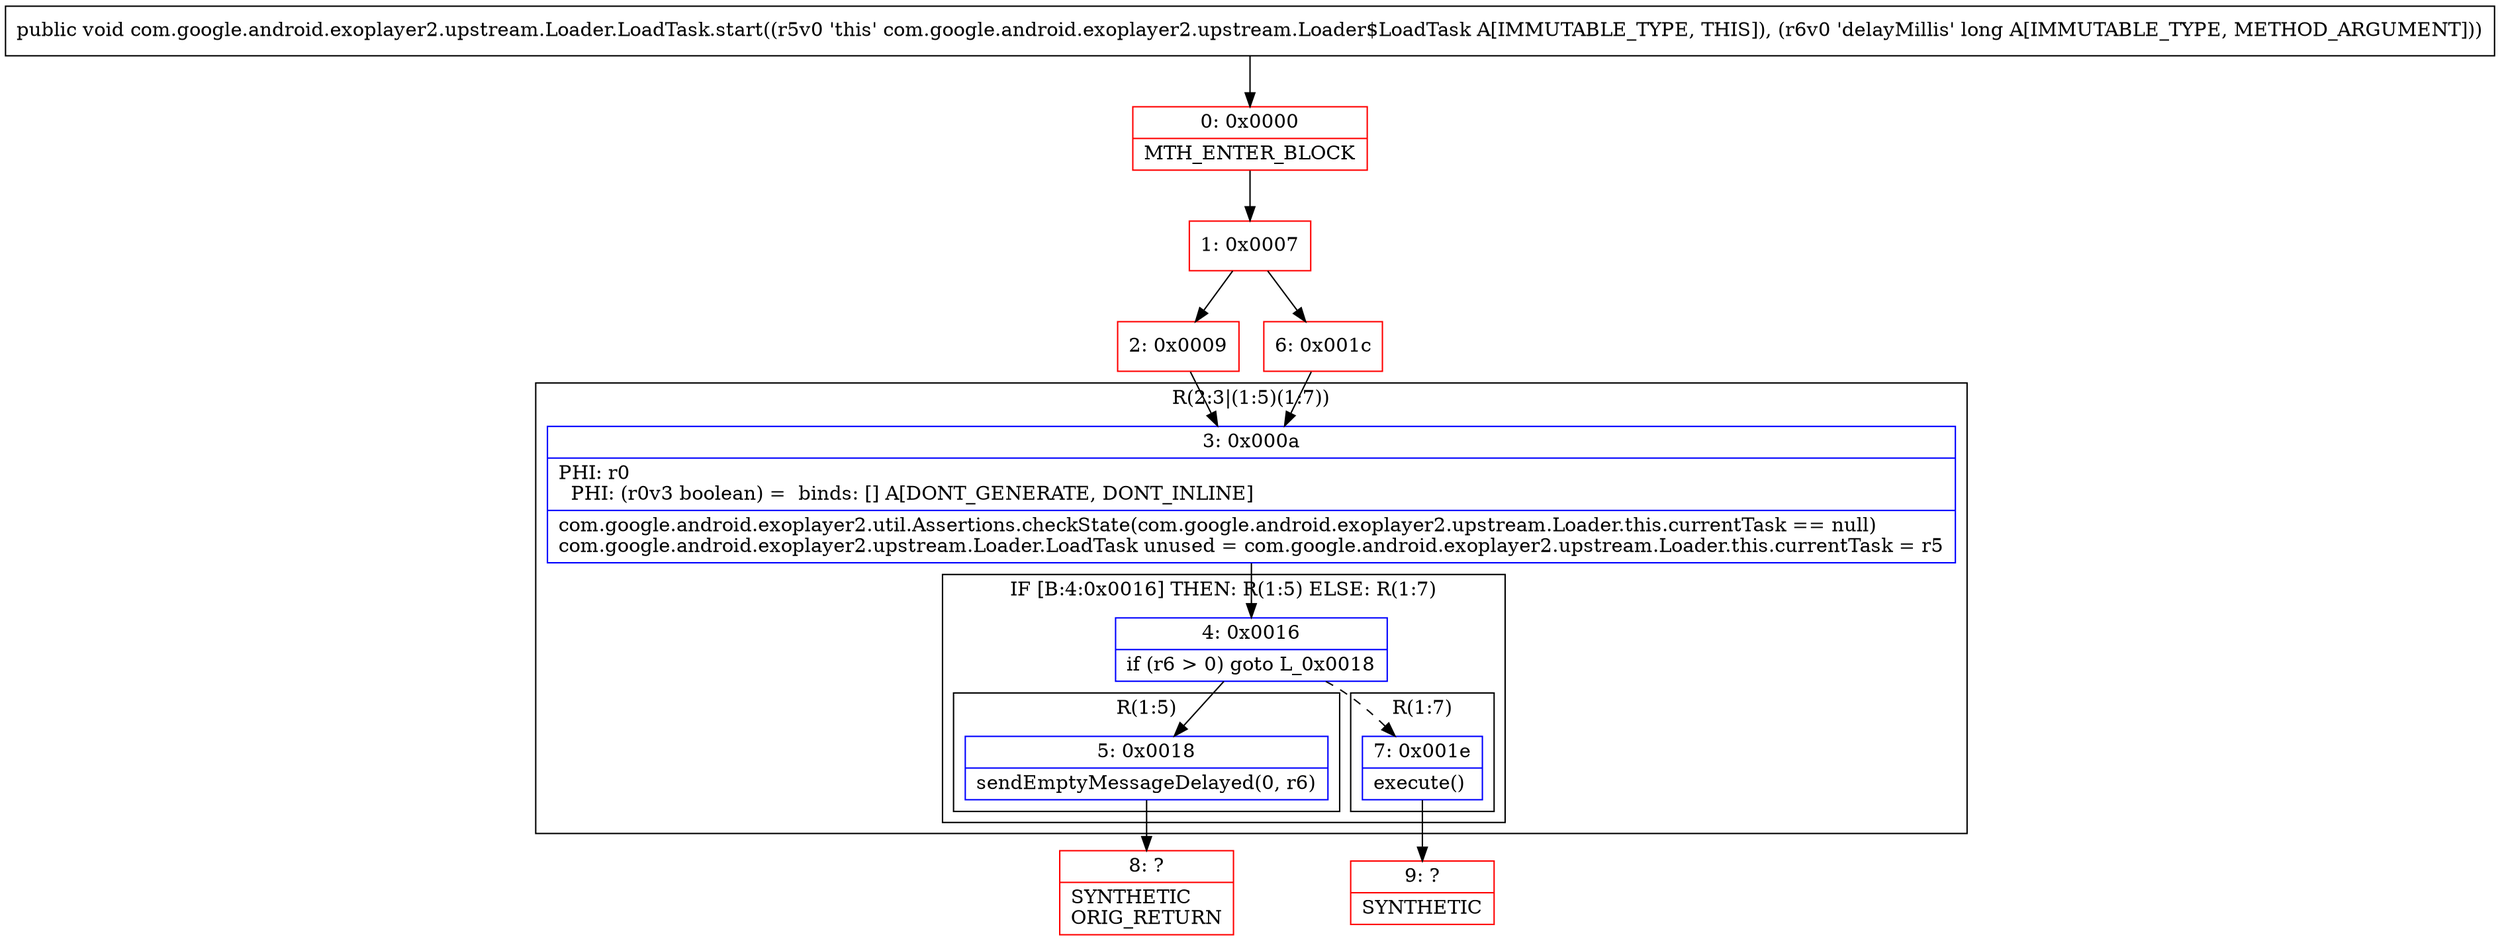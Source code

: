 digraph "CFG forcom.google.android.exoplayer2.upstream.Loader.LoadTask.start(J)V" {
subgraph cluster_Region_1049869772 {
label = "R(2:3|(1:5)(1:7))";
node [shape=record,color=blue];
Node_3 [shape=record,label="{3\:\ 0x000a|PHI: r0 \l  PHI: (r0v3 boolean) =  binds: [] A[DONT_GENERATE, DONT_INLINE]\l|com.google.android.exoplayer2.util.Assertions.checkState(com.google.android.exoplayer2.upstream.Loader.this.currentTask == null)\lcom.google.android.exoplayer2.upstream.Loader.LoadTask unused = com.google.android.exoplayer2.upstream.Loader.this.currentTask = r5\l}"];
subgraph cluster_IfRegion_425492348 {
label = "IF [B:4:0x0016] THEN: R(1:5) ELSE: R(1:7)";
node [shape=record,color=blue];
Node_4 [shape=record,label="{4\:\ 0x0016|if (r6 \> 0) goto L_0x0018\l}"];
subgraph cluster_Region_980174902 {
label = "R(1:5)";
node [shape=record,color=blue];
Node_5 [shape=record,label="{5\:\ 0x0018|sendEmptyMessageDelayed(0, r6)\l}"];
}
subgraph cluster_Region_1122231112 {
label = "R(1:7)";
node [shape=record,color=blue];
Node_7 [shape=record,label="{7\:\ 0x001e|execute()\l}"];
}
}
}
Node_0 [shape=record,color=red,label="{0\:\ 0x0000|MTH_ENTER_BLOCK\l}"];
Node_1 [shape=record,color=red,label="{1\:\ 0x0007}"];
Node_2 [shape=record,color=red,label="{2\:\ 0x0009}"];
Node_6 [shape=record,color=red,label="{6\:\ 0x001c}"];
Node_8 [shape=record,color=red,label="{8\:\ ?|SYNTHETIC\lORIG_RETURN\l}"];
Node_9 [shape=record,color=red,label="{9\:\ ?|SYNTHETIC\l}"];
MethodNode[shape=record,label="{public void com.google.android.exoplayer2.upstream.Loader.LoadTask.start((r5v0 'this' com.google.android.exoplayer2.upstream.Loader$LoadTask A[IMMUTABLE_TYPE, THIS]), (r6v0 'delayMillis' long A[IMMUTABLE_TYPE, METHOD_ARGUMENT])) }"];
MethodNode -> Node_0;
Node_3 -> Node_4;
Node_4 -> Node_5;
Node_4 -> Node_7[style=dashed];
Node_5 -> Node_8;
Node_7 -> Node_9;
Node_0 -> Node_1;
Node_1 -> Node_2;
Node_1 -> Node_6;
Node_2 -> Node_3;
Node_6 -> Node_3;
}

